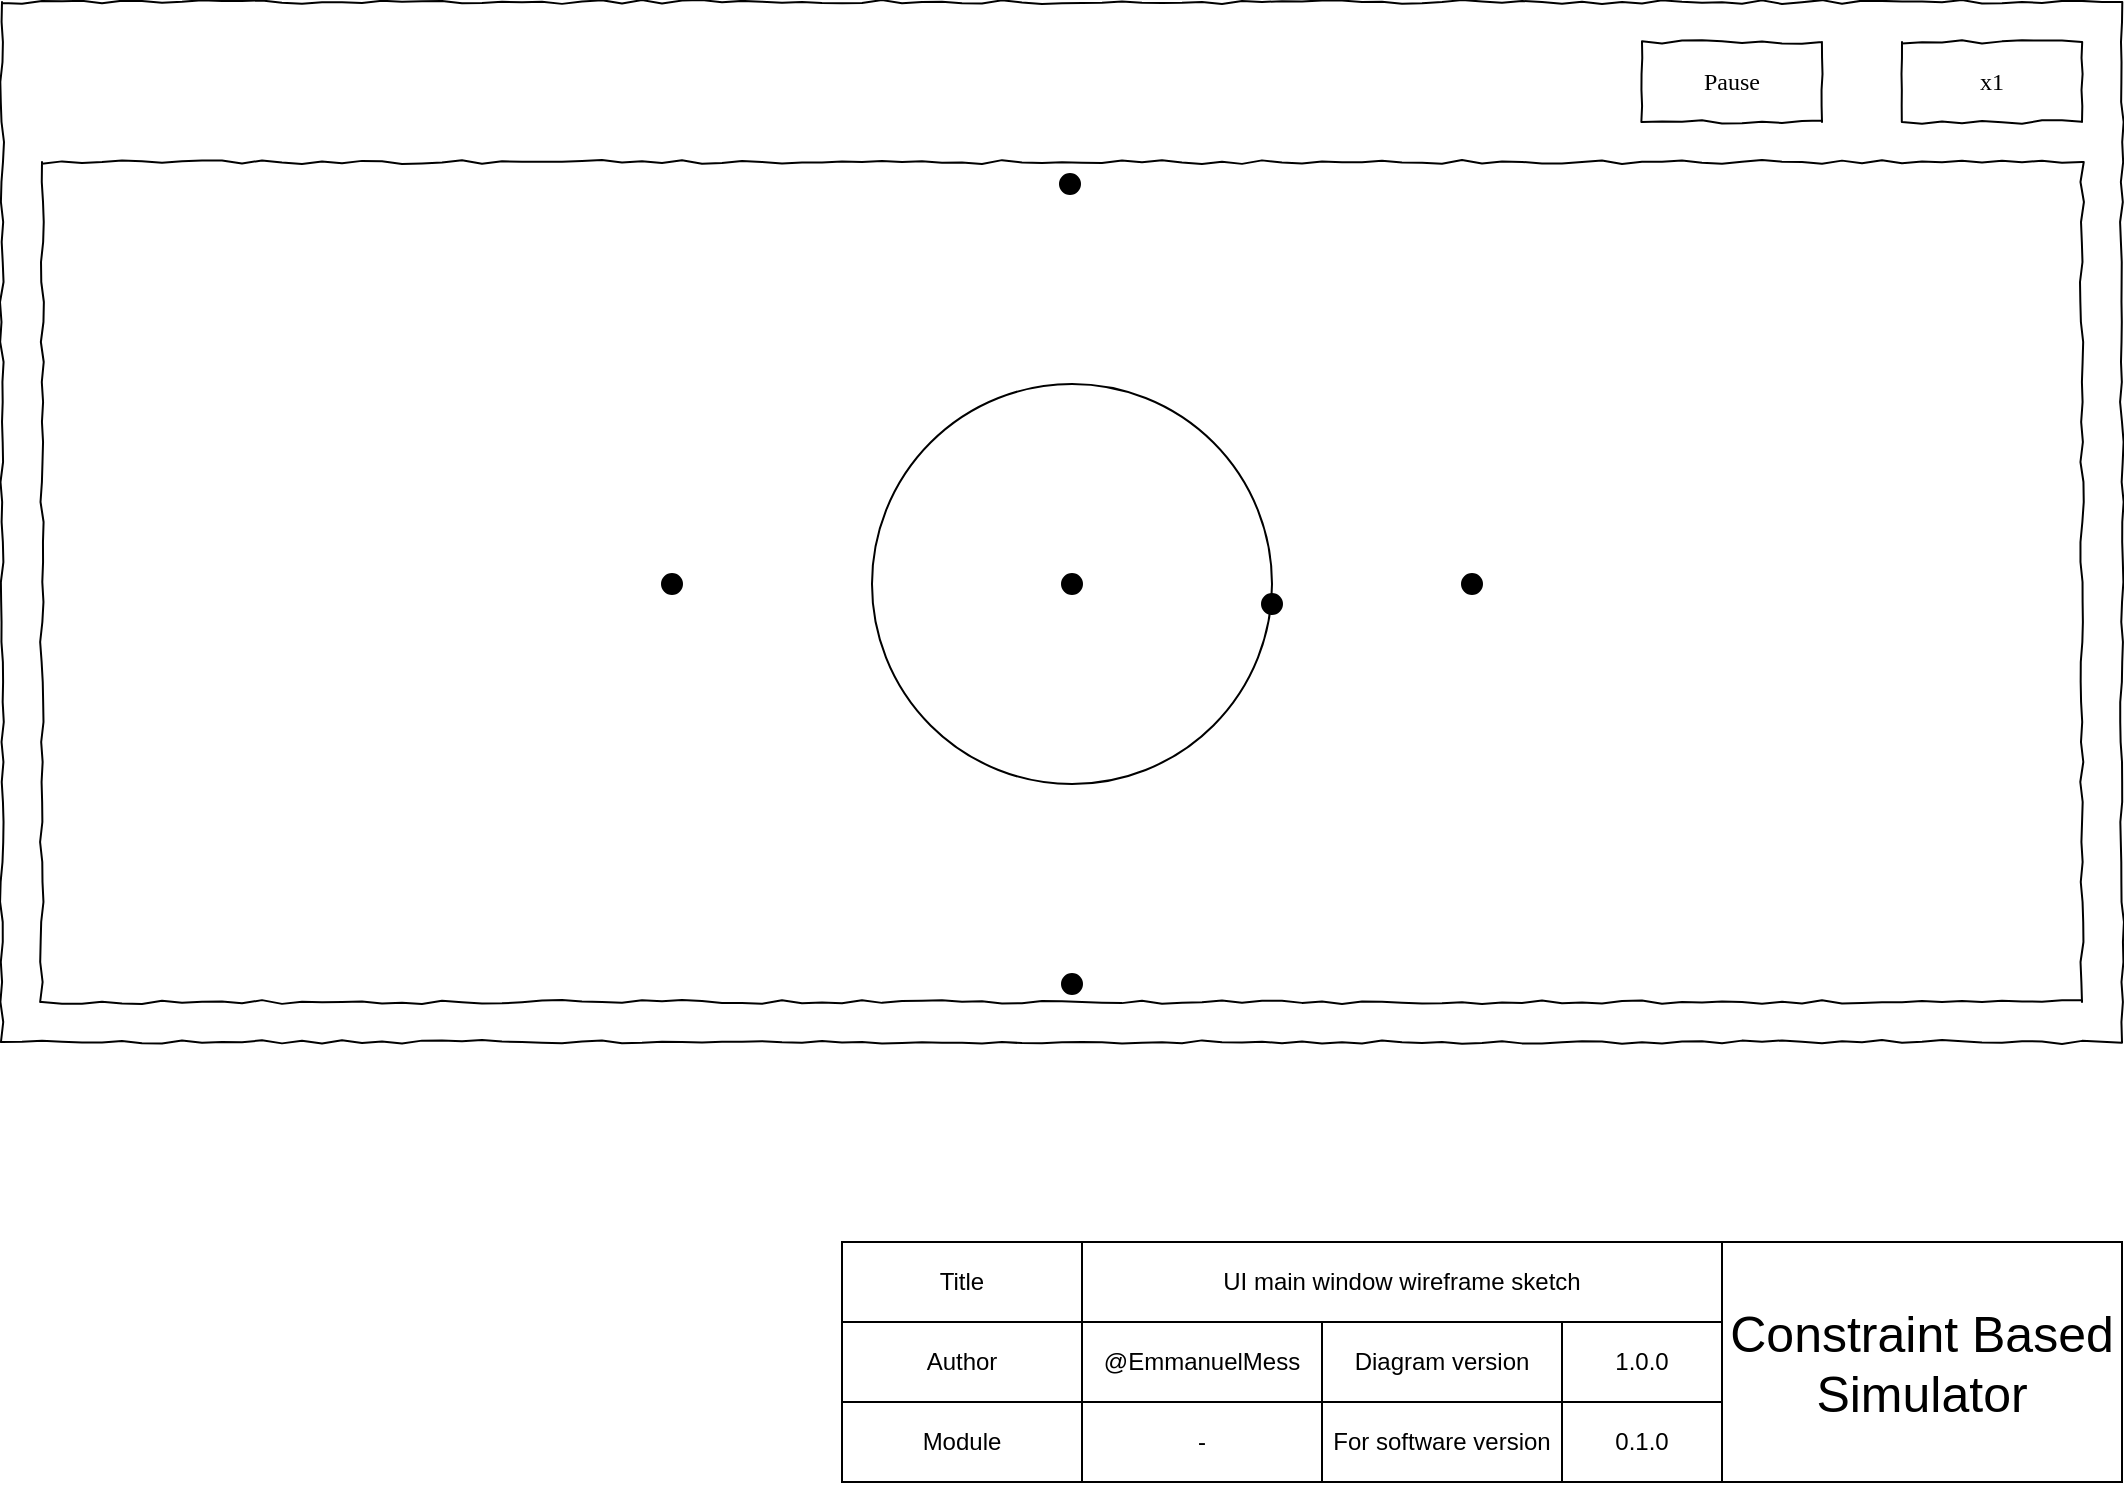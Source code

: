 <mxfile version="20.3.0" type="device"><diagram name="Page-1" id="03018318-947c-dd8e-b7a3-06fadd420f32"><mxGraphModel dx="1626" dy="1033" grid="1" gridSize="10" guides="1" tooltips="1" connect="1" arrows="1" fold="1" page="1" pageScale="1" pageWidth="1100" pageHeight="850" background="none" math="0" shadow="0"><root><mxCell id="0"/><mxCell id="1" parent="0"/><mxCell id="677b7b8949515195-1" value="" style="whiteSpace=wrap;html=1;rounded=0;shadow=0;labelBackgroundColor=none;strokeColor=#000000;strokeWidth=1;fillColor=none;fontFamily=Verdana;fontSize=12;fontColor=#000000;align=center;comic=1;" parent="1" vertex="1"><mxGeometry x="20" y="20" width="1060" height="520" as="geometry"/></mxCell><mxCell id="677b7b8949515195-26" value="Pause" style="whiteSpace=wrap;html=1;rounded=0;shadow=0;labelBackgroundColor=none;strokeWidth=1;fillColor=none;fontFamily=Verdana;fontSize=12;align=center;comic=1;" parent="1" vertex="1"><mxGeometry x="840" y="40" width="90" height="40" as="geometry"/></mxCell><mxCell id="v4BZJI-0DDZhELyTrCbQ-1" value="" style="whiteSpace=wrap;html=1;rounded=0;shadow=0;labelBackgroundColor=none;strokeColor=#000000;strokeWidth=1;fillColor=none;fontFamily=Verdana;fontSize=12;fontColor=#000000;align=center;comic=1;" vertex="1" parent="1"><mxGeometry x="40" y="100" width="1020" height="420" as="geometry"/></mxCell><mxCell id="v4BZJI-0DDZhELyTrCbQ-2" value="x1" style="whiteSpace=wrap;html=1;rounded=0;shadow=0;labelBackgroundColor=none;strokeWidth=1;fillColor=none;fontFamily=Verdana;fontSize=12;align=center;comic=1;" vertex="1" parent="1"><mxGeometry x="970" y="40" width="90" height="40" as="geometry"/></mxCell><mxCell id="v4BZJI-0DDZhELyTrCbQ-30" value="" style="ellipse;whiteSpace=wrap;html=1;aspect=fixed;fillColor=none;" vertex="1" parent="1"><mxGeometry x="455" y="211" width="200" height="200" as="geometry"/></mxCell><mxCell id="v4BZJI-0DDZhELyTrCbQ-31" value="" style="ellipse;fillColor=#000000;strokeColor=#000000;" vertex="1" parent="1"><mxGeometry x="650" y="316" width="10" height="10" as="geometry"/></mxCell><mxCell id="v4BZJI-0DDZhELyTrCbQ-34" value="" style="ellipse;fillColor=#000000;strokeColor=#000000;" vertex="1" parent="1"><mxGeometry x="350" y="306" width="10" height="10" as="geometry"/></mxCell><mxCell id="v4BZJI-0DDZhELyTrCbQ-35" value="" style="ellipse;fillColor=#000000;strokeColor=#000000;" vertex="1" parent="1"><mxGeometry x="550" y="506" width="10" height="10" as="geometry"/></mxCell><mxCell id="v4BZJI-0DDZhELyTrCbQ-36" value="" style="ellipse;fillColor=#000000;strokeColor=#000000;" vertex="1" parent="1"><mxGeometry x="750" y="306" width="10" height="10" as="geometry"/></mxCell><mxCell id="v4BZJI-0DDZhELyTrCbQ-37" value="" style="ellipse;fillColor=#000000;strokeColor=#000000;" vertex="1" parent="1"><mxGeometry x="549" y="106" width="10" height="10" as="geometry"/></mxCell><mxCell id="v4BZJI-0DDZhELyTrCbQ-39" value="" style="ellipse;fillColor=#000000;strokeColor=#000000;" vertex="1" parent="1"><mxGeometry x="550" y="306" width="10" height="10" as="geometry"/></mxCell><mxCell id="v4BZJI-0DDZhELyTrCbQ-46" value="Title" style="rounded=0;whiteSpace=wrap;html=1;" vertex="1" parent="1"><mxGeometry x="440" y="640" width="120" height="40" as="geometry"/></mxCell><mxCell id="v4BZJI-0DDZhELyTrCbQ-47" value="UI main window wireframe sketch" style="rounded=0;whiteSpace=wrap;html=1;" vertex="1" parent="1"><mxGeometry x="560.0" y="640" width="320" height="40" as="geometry"/></mxCell><mxCell id="v4BZJI-0DDZhELyTrCbQ-48" value="Module" style="rounded=0;whiteSpace=wrap;html=1;" vertex="1" parent="1"><mxGeometry x="440" y="720" width="120" height="40" as="geometry"/></mxCell><mxCell id="v4BZJI-0DDZhELyTrCbQ-49" value="Author" style="rounded=0;whiteSpace=wrap;html=1;" vertex="1" parent="1"><mxGeometry x="440" y="680" width="120" height="40" as="geometry"/></mxCell><mxCell id="v4BZJI-0DDZhELyTrCbQ-50" value="@EmmanuelMess" style="rounded=0;whiteSpace=wrap;html=1;" vertex="1" parent="1"><mxGeometry x="560.0" y="680" width="120" height="40" as="geometry"/></mxCell><mxCell id="v4BZJI-0DDZhELyTrCbQ-51" value="-" style="rounded=0;whiteSpace=wrap;html=1;" vertex="1" parent="1"><mxGeometry x="560.0" y="720" width="120" height="40" as="geometry"/></mxCell><mxCell id="v4BZJI-0DDZhELyTrCbQ-52" value="Diagram version" style="rounded=0;whiteSpace=wrap;html=1;" vertex="1" parent="1"><mxGeometry x="680.0" y="680" width="120" height="40" as="geometry"/></mxCell><mxCell id="v4BZJI-0DDZhELyTrCbQ-53" value="&lt;font style=&quot;font-size: 25px;&quot;&gt;Constraint Based Simulator&lt;/font&gt;" style="rounded=0;whiteSpace=wrap;html=1;" vertex="1" parent="1"><mxGeometry x="880" y="640" width="200" height="120" as="geometry"/></mxCell><mxCell id="v4BZJI-0DDZhELyTrCbQ-54" value="1.0.0" style="rounded=0;whiteSpace=wrap;html=1;" vertex="1" parent="1"><mxGeometry x="800.0" y="680" width="80" height="40" as="geometry"/></mxCell><mxCell id="v4BZJI-0DDZhELyTrCbQ-55" value="For software version" style="rounded=0;whiteSpace=wrap;html=1;" vertex="1" parent="1"><mxGeometry x="680.0" y="720" width="120" height="40" as="geometry"/></mxCell><mxCell id="v4BZJI-0DDZhELyTrCbQ-56" value="0.1.0" style="rounded=0;whiteSpace=wrap;html=1;" vertex="1" parent="1"><mxGeometry x="800.0" y="720" width="80" height="40" as="geometry"/></mxCell></root></mxGraphModel></diagram></mxfile>